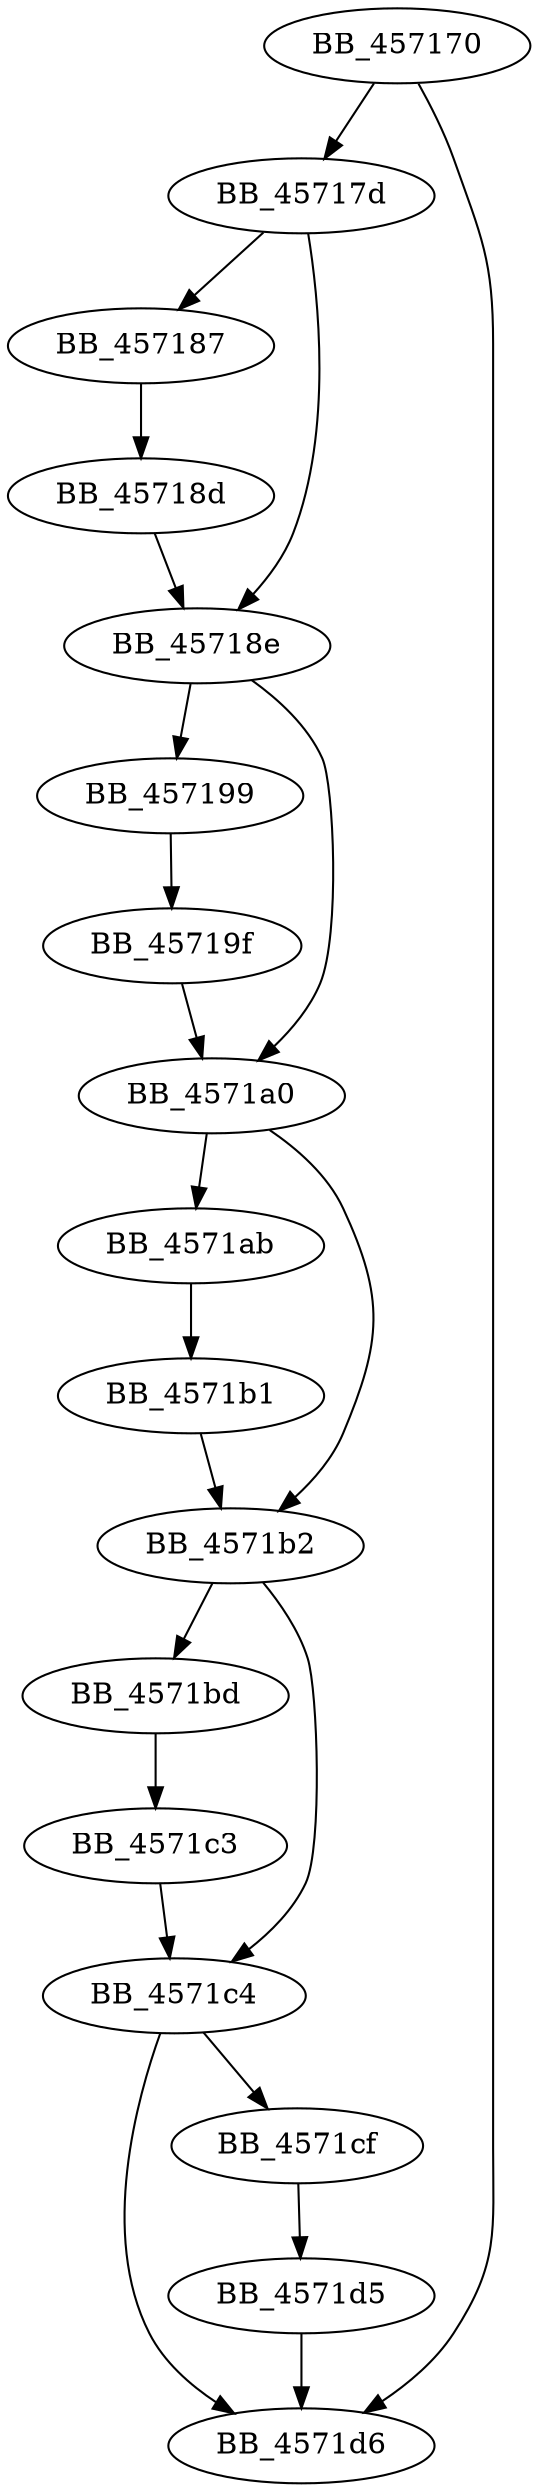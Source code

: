 DiGraph sub_457170{
BB_457170->BB_45717d
BB_457170->BB_4571d6
BB_45717d->BB_457187
BB_45717d->BB_45718e
BB_457187->BB_45718d
BB_45718d->BB_45718e
BB_45718e->BB_457199
BB_45718e->BB_4571a0
BB_457199->BB_45719f
BB_45719f->BB_4571a0
BB_4571a0->BB_4571ab
BB_4571a0->BB_4571b2
BB_4571ab->BB_4571b1
BB_4571b1->BB_4571b2
BB_4571b2->BB_4571bd
BB_4571b2->BB_4571c4
BB_4571bd->BB_4571c3
BB_4571c3->BB_4571c4
BB_4571c4->BB_4571cf
BB_4571c4->BB_4571d6
BB_4571cf->BB_4571d5
BB_4571d5->BB_4571d6
}
